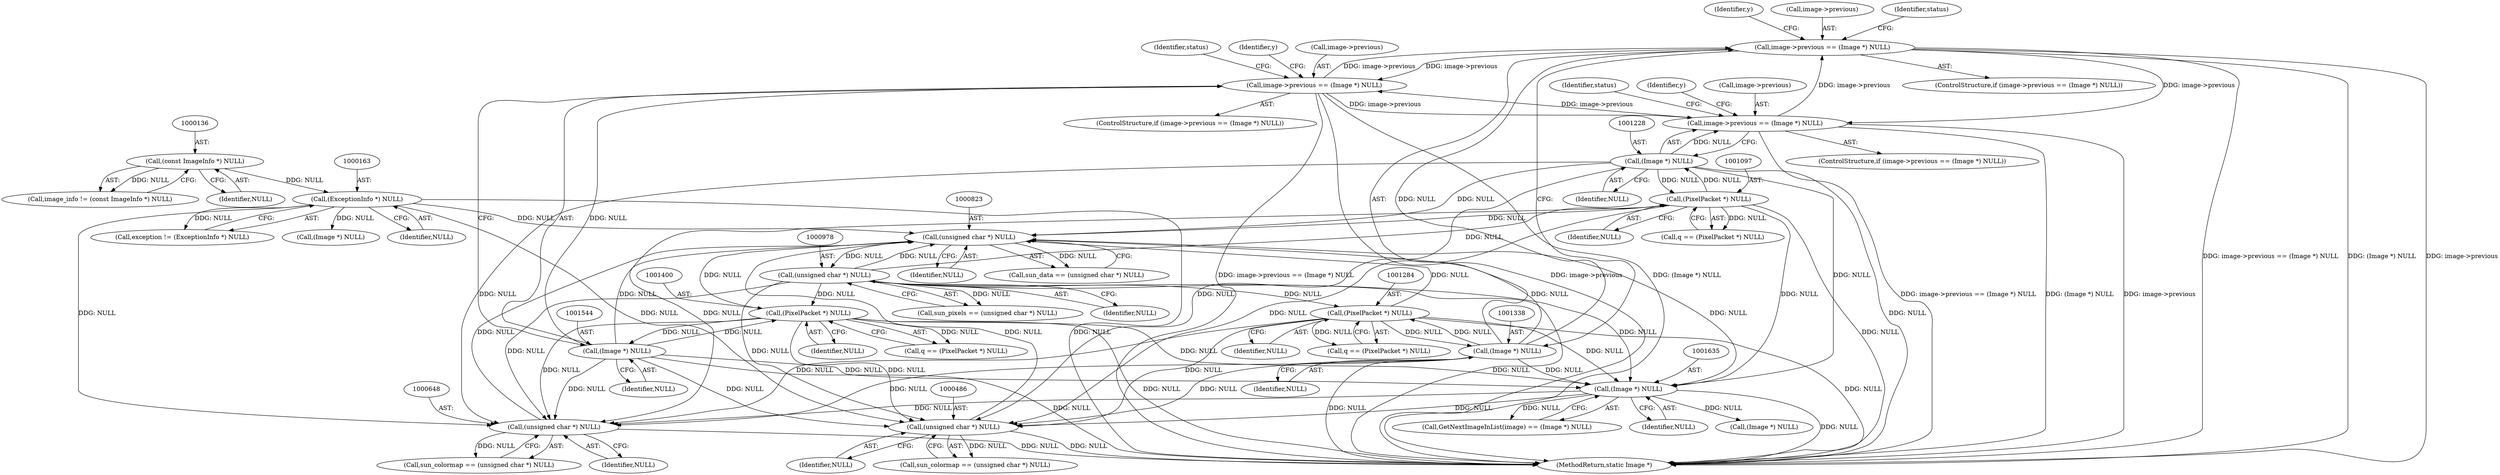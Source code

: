 digraph "0_ImageMagick_3007531bfd326c5c1e29cd41d2cd80c166de8528@pointer" {
"1001333" [label="(Call,image->previous == (Image *) NULL)"];
"1001539" [label="(Call,image->previous == (Image *) NULL)"];
"1001333" [label="(Call,image->previous == (Image *) NULL)"];
"1001223" [label="(Call,image->previous == (Image *) NULL)"];
"1001227" [label="(Call,(Image *) NULL)"];
"1001096" [label="(Call,(PixelPacket *) NULL)"];
"1000977" [label="(Call,(unsigned char *) NULL)"];
"1000822" [label="(Call,(unsigned char *) NULL)"];
"1001543" [label="(Call,(Image *) NULL)"];
"1001399" [label="(Call,(PixelPacket *) NULL)"];
"1001283" [label="(Call,(PixelPacket *) NULL)"];
"1001337" [label="(Call,(Image *) NULL)"];
"1000647" [label="(Call,(unsigned char *) NULL)"];
"1001634" [label="(Call,(Image *) NULL)"];
"1000162" [label="(Call,(ExceptionInfo *) NULL)"];
"1000135" [label="(Call,(const ImageInfo *) NULL)"];
"1000485" [label="(Call,(unsigned char *) NULL)"];
"1001543" [label="(Call,(Image *) NULL)"];
"1001643" [label="(Call,(Image *) NULL)"];
"1000487" [label="(Identifier,NULL)"];
"1001227" [label="(Call,(Image *) NULL)"];
"1001285" [label="(Identifier,NULL)"];
"1001224" [label="(Call,image->previous)"];
"1001339" [label="(Identifier,NULL)"];
"1001232" [label="(Identifier,status)"];
"1001545" [label="(Identifier,NULL)"];
"1001676" [label="(MethodReturn,static Image *)"];
"1000160" [label="(Call,exception != (ExceptionInfo *) NULL)"];
"1001094" [label="(Call,q == (PixelPacket *) NULL)"];
"1000162" [label="(Call,(ExceptionInfo *) NULL)"];
"1001080" [label="(Identifier,y)"];
"1001539" [label="(Call,image->previous == (Image *) NULL)"];
"1001267" [label="(Identifier,y)"];
"1000824" [label="(Identifier,NULL)"];
"1000975" [label="(Call,sun_pixels == (unsigned char *) NULL)"];
"1001548" [label="(Identifier,status)"];
"1001401" [label="(Identifier,NULL)"];
"1000979" [label="(Identifier,NULL)"];
"1000645" [label="(Call,sun_colormap == (unsigned char *) NULL)"];
"1001538" [label="(ControlStructure,if (image->previous == (Image *) NULL))"];
"1001096" [label="(Call,(PixelPacket *) NULL)"];
"1001334" [label="(Call,image->previous)"];
"1000135" [label="(Call,(const ImageInfo *) NULL)"];
"1001399" [label="(Call,(PixelPacket *) NULL)"];
"1001397" [label="(Call,q == (PixelPacket *) NULL)"];
"1001223" [label="(Call,image->previous == (Image *) NULL)"];
"1001342" [label="(Identifier,status)"];
"1001337" [label="(Call,(Image *) NULL)"];
"1001383" [label="(Identifier,y)"];
"1001222" [label="(ControlStructure,if (image->previous == (Image *) NULL))"];
"1000485" [label="(Call,(unsigned char *) NULL)"];
"1001631" [label="(Call,GetNextImageInList(image) == (Image *) NULL)"];
"1000133" [label="(Call,image_info != (const ImageInfo *) NULL)"];
"1000192" [label="(Call,(Image *) NULL)"];
"1000647" [label="(Call,(unsigned char *) NULL)"];
"1001283" [label="(Call,(PixelPacket *) NULL)"];
"1000820" [label="(Call,sun_data == (unsigned char *) NULL)"];
"1000822" [label="(Call,(unsigned char *) NULL)"];
"1001281" [label="(Call,q == (PixelPacket *) NULL)"];
"1000977" [label="(Call,(unsigned char *) NULL)"];
"1001636" [label="(Identifier,NULL)"];
"1001333" [label="(Call,image->previous == (Image *) NULL)"];
"1000164" [label="(Identifier,NULL)"];
"1000483" [label="(Call,sun_colormap == (unsigned char *) NULL)"];
"1001540" [label="(Call,image->previous)"];
"1001332" [label="(ControlStructure,if (image->previous == (Image *) NULL))"];
"1000137" [label="(Identifier,NULL)"];
"1000649" [label="(Identifier,NULL)"];
"1001634" [label="(Call,(Image *) NULL)"];
"1001098" [label="(Identifier,NULL)"];
"1001229" [label="(Identifier,NULL)"];
"1001333" -> "1001332"  [label="AST: "];
"1001333" -> "1001337"  [label="CFG: "];
"1001334" -> "1001333"  [label="AST: "];
"1001337" -> "1001333"  [label="AST: "];
"1001342" -> "1001333"  [label="CFG: "];
"1001267" -> "1001333"  [label="CFG: "];
"1001333" -> "1001676"  [label="DDG: image->previous == (Image *) NULL"];
"1001333" -> "1001676"  [label="DDG: (Image *) NULL"];
"1001333" -> "1001676"  [label="DDG: image->previous"];
"1001333" -> "1001223"  [label="DDG: image->previous"];
"1001539" -> "1001333"  [label="DDG: image->previous"];
"1001223" -> "1001333"  [label="DDG: image->previous"];
"1001337" -> "1001333"  [label="DDG: NULL"];
"1001333" -> "1001539"  [label="DDG: image->previous"];
"1001539" -> "1001538"  [label="AST: "];
"1001539" -> "1001543"  [label="CFG: "];
"1001540" -> "1001539"  [label="AST: "];
"1001543" -> "1001539"  [label="AST: "];
"1001548" -> "1001539"  [label="CFG: "];
"1001383" -> "1001539"  [label="CFG: "];
"1001539" -> "1001676"  [label="DDG: (Image *) NULL"];
"1001539" -> "1001676"  [label="DDG: image->previous == (Image *) NULL"];
"1001539" -> "1001676"  [label="DDG: image->previous"];
"1001539" -> "1001223"  [label="DDG: image->previous"];
"1001223" -> "1001539"  [label="DDG: image->previous"];
"1001543" -> "1001539"  [label="DDG: NULL"];
"1001223" -> "1001222"  [label="AST: "];
"1001223" -> "1001227"  [label="CFG: "];
"1001224" -> "1001223"  [label="AST: "];
"1001227" -> "1001223"  [label="AST: "];
"1001232" -> "1001223"  [label="CFG: "];
"1001080" -> "1001223"  [label="CFG: "];
"1001223" -> "1001676"  [label="DDG: image->previous == (Image *) NULL"];
"1001223" -> "1001676"  [label="DDG: (Image *) NULL"];
"1001223" -> "1001676"  [label="DDG: image->previous"];
"1001227" -> "1001223"  [label="DDG: NULL"];
"1001227" -> "1001229"  [label="CFG: "];
"1001228" -> "1001227"  [label="AST: "];
"1001229" -> "1001227"  [label="AST: "];
"1001227" -> "1001676"  [label="DDG: NULL"];
"1001227" -> "1000485"  [label="DDG: NULL"];
"1001227" -> "1000647"  [label="DDG: NULL"];
"1001227" -> "1000822"  [label="DDG: NULL"];
"1001227" -> "1001096"  [label="DDG: NULL"];
"1001096" -> "1001227"  [label="DDG: NULL"];
"1001227" -> "1001634"  [label="DDG: NULL"];
"1001096" -> "1001094"  [label="AST: "];
"1001096" -> "1001098"  [label="CFG: "];
"1001097" -> "1001096"  [label="AST: "];
"1001098" -> "1001096"  [label="AST: "];
"1001094" -> "1001096"  [label="CFG: "];
"1001096" -> "1001676"  [label="DDG: NULL"];
"1001096" -> "1000485"  [label="DDG: NULL"];
"1001096" -> "1000647"  [label="DDG: NULL"];
"1001096" -> "1000822"  [label="DDG: NULL"];
"1001096" -> "1001094"  [label="DDG: NULL"];
"1000977" -> "1001096"  [label="DDG: NULL"];
"1001096" -> "1001634"  [label="DDG: NULL"];
"1000977" -> "1000975"  [label="AST: "];
"1000977" -> "1000979"  [label="CFG: "];
"1000978" -> "1000977"  [label="AST: "];
"1000979" -> "1000977"  [label="AST: "];
"1000975" -> "1000977"  [label="CFG: "];
"1000977" -> "1001676"  [label="DDG: NULL"];
"1000977" -> "1000485"  [label="DDG: NULL"];
"1000977" -> "1000647"  [label="DDG: NULL"];
"1000977" -> "1000822"  [label="DDG: NULL"];
"1000977" -> "1000975"  [label="DDG: NULL"];
"1000822" -> "1000977"  [label="DDG: NULL"];
"1000977" -> "1001283"  [label="DDG: NULL"];
"1000977" -> "1001399"  [label="DDG: NULL"];
"1000977" -> "1001634"  [label="DDG: NULL"];
"1000822" -> "1000820"  [label="AST: "];
"1000822" -> "1000824"  [label="CFG: "];
"1000823" -> "1000822"  [label="AST: "];
"1000824" -> "1000822"  [label="AST: "];
"1000820" -> "1000822"  [label="CFG: "];
"1000822" -> "1000820"  [label="DDG: NULL"];
"1001543" -> "1000822"  [label="DDG: NULL"];
"1001283" -> "1000822"  [label="DDG: NULL"];
"1000647" -> "1000822"  [label="DDG: NULL"];
"1001337" -> "1000822"  [label="DDG: NULL"];
"1001399" -> "1000822"  [label="DDG: NULL"];
"1000485" -> "1000822"  [label="DDG: NULL"];
"1001634" -> "1000822"  [label="DDG: NULL"];
"1000162" -> "1000822"  [label="DDG: NULL"];
"1001543" -> "1001545"  [label="CFG: "];
"1001544" -> "1001543"  [label="AST: "];
"1001545" -> "1001543"  [label="AST: "];
"1001543" -> "1001676"  [label="DDG: NULL"];
"1001543" -> "1000485"  [label="DDG: NULL"];
"1001543" -> "1000647"  [label="DDG: NULL"];
"1001543" -> "1001399"  [label="DDG: NULL"];
"1001399" -> "1001543"  [label="DDG: NULL"];
"1001543" -> "1001634"  [label="DDG: NULL"];
"1001399" -> "1001397"  [label="AST: "];
"1001399" -> "1001401"  [label="CFG: "];
"1001400" -> "1001399"  [label="AST: "];
"1001401" -> "1001399"  [label="AST: "];
"1001397" -> "1001399"  [label="CFG: "];
"1001399" -> "1001676"  [label="DDG: NULL"];
"1001399" -> "1000485"  [label="DDG: NULL"];
"1001399" -> "1000647"  [label="DDG: NULL"];
"1001399" -> "1001397"  [label="DDG: NULL"];
"1001399" -> "1001634"  [label="DDG: NULL"];
"1001283" -> "1001281"  [label="AST: "];
"1001283" -> "1001285"  [label="CFG: "];
"1001284" -> "1001283"  [label="AST: "];
"1001285" -> "1001283"  [label="AST: "];
"1001281" -> "1001283"  [label="CFG: "];
"1001283" -> "1001676"  [label="DDG: NULL"];
"1001283" -> "1000485"  [label="DDG: NULL"];
"1001283" -> "1000647"  [label="DDG: NULL"];
"1001283" -> "1001281"  [label="DDG: NULL"];
"1001337" -> "1001283"  [label="DDG: NULL"];
"1001283" -> "1001337"  [label="DDG: NULL"];
"1001283" -> "1001634"  [label="DDG: NULL"];
"1001337" -> "1001339"  [label="CFG: "];
"1001338" -> "1001337"  [label="AST: "];
"1001339" -> "1001337"  [label="AST: "];
"1001337" -> "1001676"  [label="DDG: NULL"];
"1001337" -> "1000485"  [label="DDG: NULL"];
"1001337" -> "1000647"  [label="DDG: NULL"];
"1001337" -> "1001634"  [label="DDG: NULL"];
"1000647" -> "1000645"  [label="AST: "];
"1000647" -> "1000649"  [label="CFG: "];
"1000648" -> "1000647"  [label="AST: "];
"1000649" -> "1000647"  [label="AST: "];
"1000645" -> "1000647"  [label="CFG: "];
"1000647" -> "1001676"  [label="DDG: NULL"];
"1000647" -> "1000645"  [label="DDG: NULL"];
"1001634" -> "1000647"  [label="DDG: NULL"];
"1000162" -> "1000647"  [label="DDG: NULL"];
"1001634" -> "1001631"  [label="AST: "];
"1001634" -> "1001636"  [label="CFG: "];
"1001635" -> "1001634"  [label="AST: "];
"1001636" -> "1001634"  [label="AST: "];
"1001631" -> "1001634"  [label="CFG: "];
"1001634" -> "1001676"  [label="DDG: NULL"];
"1001634" -> "1000485"  [label="DDG: NULL"];
"1001634" -> "1001631"  [label="DDG: NULL"];
"1001634" -> "1001643"  [label="DDG: NULL"];
"1000162" -> "1000160"  [label="AST: "];
"1000162" -> "1000164"  [label="CFG: "];
"1000163" -> "1000162"  [label="AST: "];
"1000164" -> "1000162"  [label="AST: "];
"1000160" -> "1000162"  [label="CFG: "];
"1000162" -> "1001676"  [label="DDG: NULL"];
"1000162" -> "1000160"  [label="DDG: NULL"];
"1000135" -> "1000162"  [label="DDG: NULL"];
"1000162" -> "1000192"  [label="DDG: NULL"];
"1000162" -> "1000485"  [label="DDG: NULL"];
"1000135" -> "1000133"  [label="AST: "];
"1000135" -> "1000137"  [label="CFG: "];
"1000136" -> "1000135"  [label="AST: "];
"1000137" -> "1000135"  [label="AST: "];
"1000133" -> "1000135"  [label="CFG: "];
"1000135" -> "1000133"  [label="DDG: NULL"];
"1000485" -> "1000483"  [label="AST: "];
"1000485" -> "1000487"  [label="CFG: "];
"1000486" -> "1000485"  [label="AST: "];
"1000487" -> "1000485"  [label="AST: "];
"1000483" -> "1000485"  [label="CFG: "];
"1000485" -> "1001676"  [label="DDG: NULL"];
"1000485" -> "1000483"  [label="DDG: NULL"];
}

